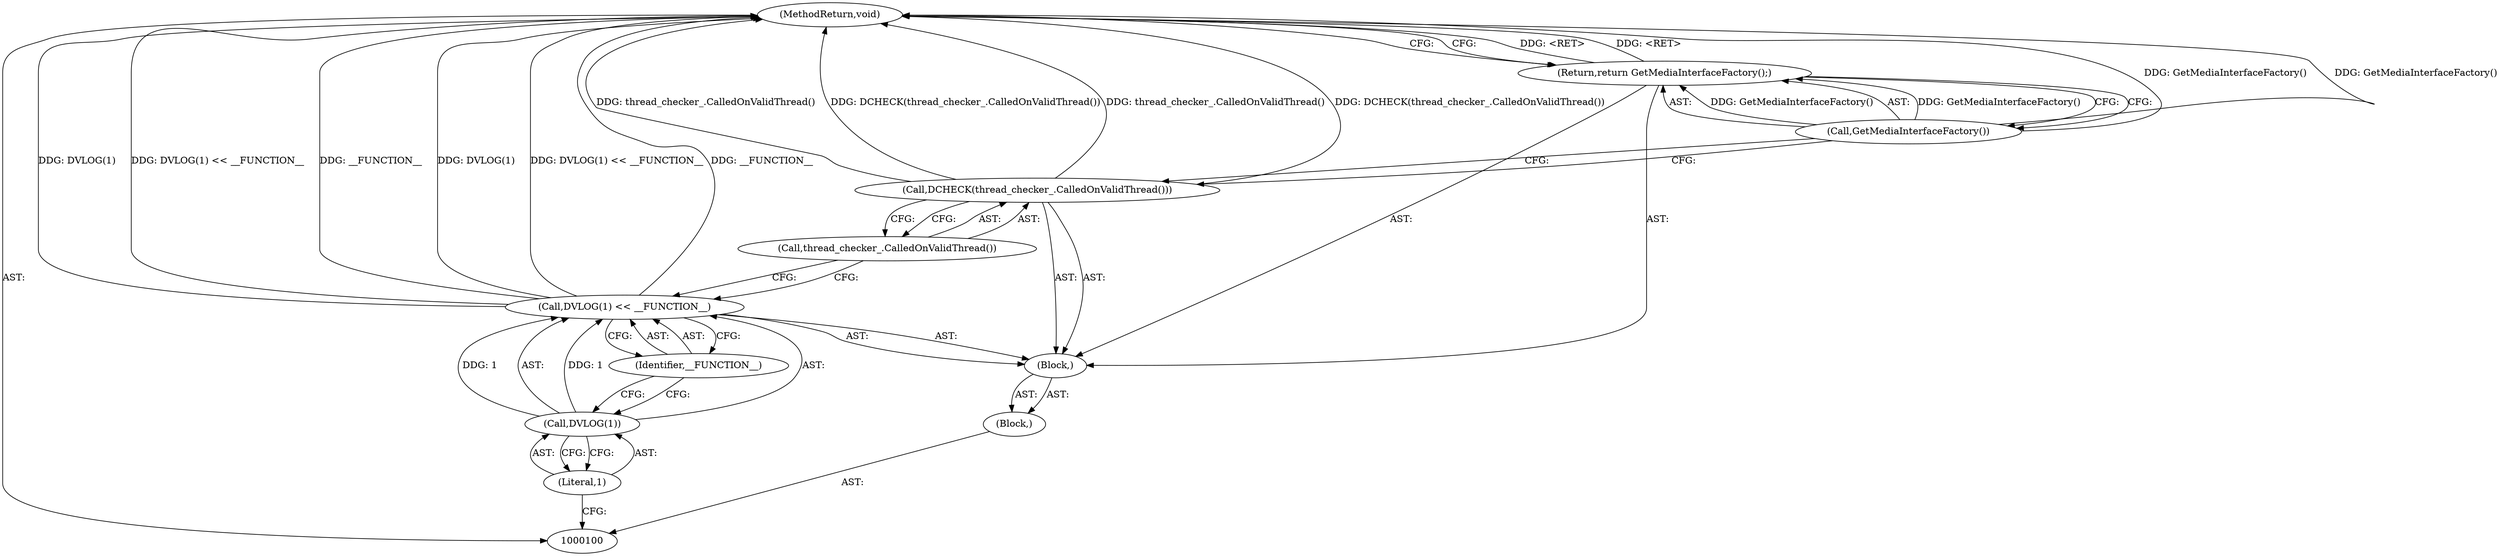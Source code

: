 digraph "0_Chrome_bc1f34b9be509f1404f0bb1ba1947614d5f0bcd1_2" {
"1000111" [label="(MethodReturn,void)"];
"1000101" [label="(Block,)"];
"1000102" [label="(Block,)"];
"1000106" [label="(Identifier,__FUNCTION__)"];
"1000103" [label="(Call,DVLOG(1) << __FUNCTION__)"];
"1000104" [label="(Call,DVLOG(1))"];
"1000105" [label="(Literal,1)"];
"1000107" [label="(Call,DCHECK(thread_checker_.CalledOnValidThread()))"];
"1000108" [label="(Call,thread_checker_.CalledOnValidThread())"];
"1000109" [label="(Return,return GetMediaInterfaceFactory();)"];
"1000110" [label="(Call,GetMediaInterfaceFactory())"];
"1000111" -> "1000100"  [label="AST: "];
"1000111" -> "1000109"  [label="CFG: "];
"1000107" -> "1000111"  [label="DDG: thread_checker_.CalledOnValidThread()"];
"1000107" -> "1000111"  [label="DDG: DCHECK(thread_checker_.CalledOnValidThread())"];
"1000103" -> "1000111"  [label="DDG: DVLOG(1)"];
"1000103" -> "1000111"  [label="DDG: DVLOG(1) << __FUNCTION__"];
"1000103" -> "1000111"  [label="DDG: __FUNCTION__"];
"1000110" -> "1000111"  [label="DDG: GetMediaInterfaceFactory()"];
"1000109" -> "1000111"  [label="DDG: <RET>"];
"1000101" -> "1000100"  [label="AST: "];
"1000102" -> "1000101"  [label="AST: "];
"1000102" -> "1000101"  [label="AST: "];
"1000103" -> "1000102"  [label="AST: "];
"1000107" -> "1000102"  [label="AST: "];
"1000109" -> "1000102"  [label="AST: "];
"1000106" -> "1000103"  [label="AST: "];
"1000106" -> "1000104"  [label="CFG: "];
"1000103" -> "1000106"  [label="CFG: "];
"1000103" -> "1000102"  [label="AST: "];
"1000103" -> "1000106"  [label="CFG: "];
"1000104" -> "1000103"  [label="AST: "];
"1000106" -> "1000103"  [label="AST: "];
"1000108" -> "1000103"  [label="CFG: "];
"1000103" -> "1000111"  [label="DDG: DVLOG(1)"];
"1000103" -> "1000111"  [label="DDG: DVLOG(1) << __FUNCTION__"];
"1000103" -> "1000111"  [label="DDG: __FUNCTION__"];
"1000104" -> "1000103"  [label="DDG: 1"];
"1000104" -> "1000103"  [label="AST: "];
"1000104" -> "1000105"  [label="CFG: "];
"1000105" -> "1000104"  [label="AST: "];
"1000106" -> "1000104"  [label="CFG: "];
"1000104" -> "1000103"  [label="DDG: 1"];
"1000105" -> "1000104"  [label="AST: "];
"1000105" -> "1000100"  [label="CFG: "];
"1000104" -> "1000105"  [label="CFG: "];
"1000107" -> "1000102"  [label="AST: "];
"1000107" -> "1000108"  [label="CFG: "];
"1000108" -> "1000107"  [label="AST: "];
"1000110" -> "1000107"  [label="CFG: "];
"1000107" -> "1000111"  [label="DDG: thread_checker_.CalledOnValidThread()"];
"1000107" -> "1000111"  [label="DDG: DCHECK(thread_checker_.CalledOnValidThread())"];
"1000108" -> "1000107"  [label="AST: "];
"1000108" -> "1000103"  [label="CFG: "];
"1000107" -> "1000108"  [label="CFG: "];
"1000109" -> "1000102"  [label="AST: "];
"1000109" -> "1000110"  [label="CFG: "];
"1000110" -> "1000109"  [label="AST: "];
"1000111" -> "1000109"  [label="CFG: "];
"1000109" -> "1000111"  [label="DDG: <RET>"];
"1000110" -> "1000109"  [label="DDG: GetMediaInterfaceFactory()"];
"1000110" -> "1000109"  [label="AST: "];
"1000110" -> "1000107"  [label="CFG: "];
"1000109" -> "1000110"  [label="CFG: "];
"1000110" -> "1000111"  [label="DDG: GetMediaInterfaceFactory()"];
"1000110" -> "1000109"  [label="DDG: GetMediaInterfaceFactory()"];
}
